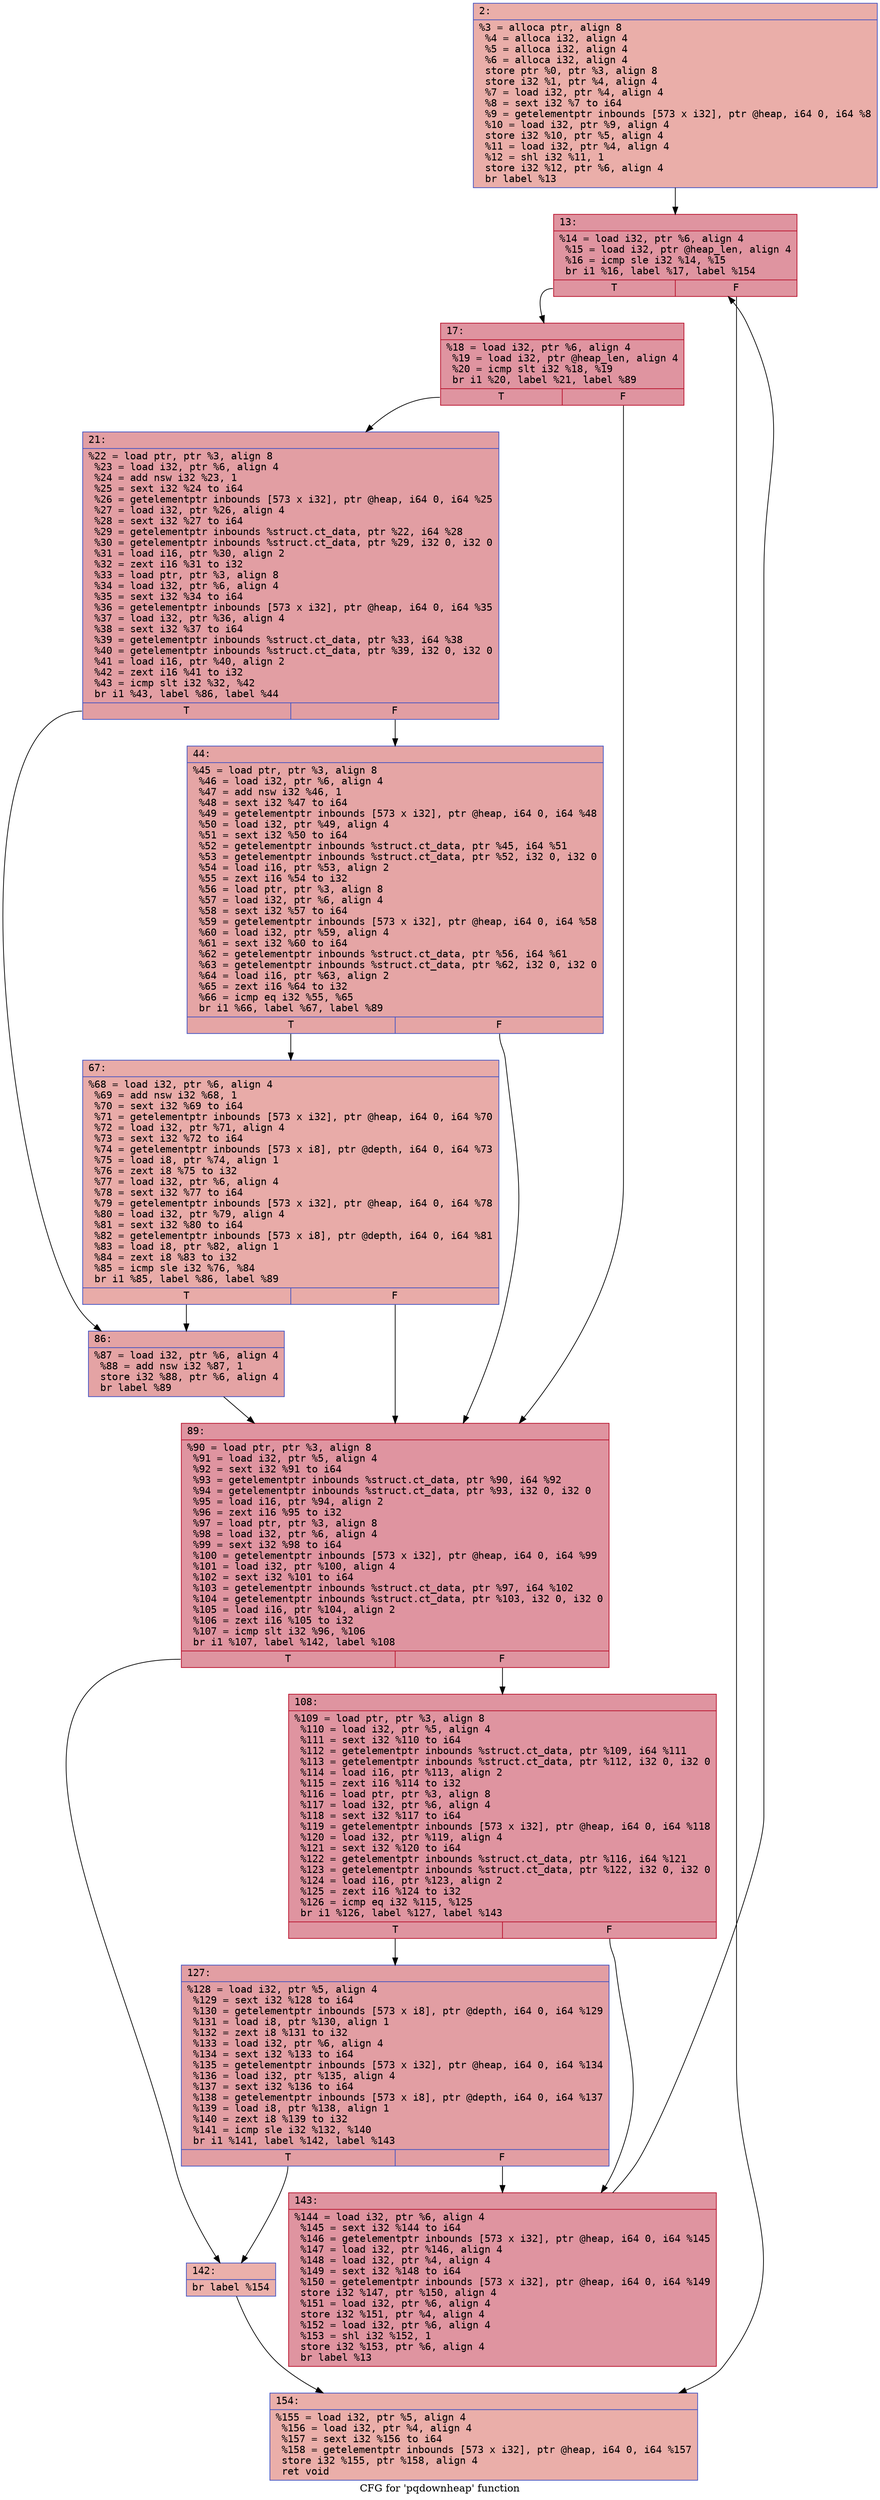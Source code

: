 digraph "CFG for 'pqdownheap' function" {
	label="CFG for 'pqdownheap' function";

	Node0x600001265c70 [shape=record,color="#3d50c3ff", style=filled, fillcolor="#d0473d70" fontname="Courier",label="{2:\l|  %3 = alloca ptr, align 8\l  %4 = alloca i32, align 4\l  %5 = alloca i32, align 4\l  %6 = alloca i32, align 4\l  store ptr %0, ptr %3, align 8\l  store i32 %1, ptr %4, align 4\l  %7 = load i32, ptr %4, align 4\l  %8 = sext i32 %7 to i64\l  %9 = getelementptr inbounds [573 x i32], ptr @heap, i64 0, i64 %8\l  %10 = load i32, ptr %9, align 4\l  store i32 %10, ptr %5, align 4\l  %11 = load i32, ptr %4, align 4\l  %12 = shl i32 %11, 1\l  store i32 %12, ptr %6, align 4\l  br label %13\l}"];
	Node0x600001265c70 -> Node0x600001265d10[tooltip="2 -> 13\nProbability 100.00%" ];
	Node0x600001265d10 [shape=record,color="#b70d28ff", style=filled, fillcolor="#b70d2870" fontname="Courier",label="{13:\l|  %14 = load i32, ptr %6, align 4\l  %15 = load i32, ptr @heap_len, align 4\l  %16 = icmp sle i32 %14, %15\l  br i1 %16, label %17, label %154\l|{<s0>T|<s1>F}}"];
	Node0x600001265d10:s0 -> Node0x600001265d60[tooltip="13 -> 17\nProbability 96.88%" ];
	Node0x600001265d10:s1 -> Node0x600001266080[tooltip="13 -> 154\nProbability 3.12%" ];
	Node0x600001265d60 [shape=record,color="#b70d28ff", style=filled, fillcolor="#b70d2870" fontname="Courier",label="{17:\l|  %18 = load i32, ptr %6, align 4\l  %19 = load i32, ptr @heap_len, align 4\l  %20 = icmp slt i32 %18, %19\l  br i1 %20, label %21, label %89\l|{<s0>T|<s1>F}}"];
	Node0x600001265d60:s0 -> Node0x600001265db0[tooltip="17 -> 21\nProbability 50.00%" ];
	Node0x600001265d60:s1 -> Node0x600001265ef0[tooltip="17 -> 89\nProbability 50.00%" ];
	Node0x600001265db0 [shape=record,color="#3d50c3ff", style=filled, fillcolor="#be242e70" fontname="Courier",label="{21:\l|  %22 = load ptr, ptr %3, align 8\l  %23 = load i32, ptr %6, align 4\l  %24 = add nsw i32 %23, 1\l  %25 = sext i32 %24 to i64\l  %26 = getelementptr inbounds [573 x i32], ptr @heap, i64 0, i64 %25\l  %27 = load i32, ptr %26, align 4\l  %28 = sext i32 %27 to i64\l  %29 = getelementptr inbounds %struct.ct_data, ptr %22, i64 %28\l  %30 = getelementptr inbounds %struct.ct_data, ptr %29, i32 0, i32 0\l  %31 = load i16, ptr %30, align 2\l  %32 = zext i16 %31 to i32\l  %33 = load ptr, ptr %3, align 8\l  %34 = load i32, ptr %6, align 4\l  %35 = sext i32 %34 to i64\l  %36 = getelementptr inbounds [573 x i32], ptr @heap, i64 0, i64 %35\l  %37 = load i32, ptr %36, align 4\l  %38 = sext i32 %37 to i64\l  %39 = getelementptr inbounds %struct.ct_data, ptr %33, i64 %38\l  %40 = getelementptr inbounds %struct.ct_data, ptr %39, i32 0, i32 0\l  %41 = load i16, ptr %40, align 2\l  %42 = zext i16 %41 to i32\l  %43 = icmp slt i32 %32, %42\l  br i1 %43, label %86, label %44\l|{<s0>T|<s1>F}}"];
	Node0x600001265db0:s0 -> Node0x600001265ea0[tooltip="21 -> 86\nProbability 50.00%" ];
	Node0x600001265db0:s1 -> Node0x600001265e00[tooltip="21 -> 44\nProbability 50.00%" ];
	Node0x600001265e00 [shape=record,color="#3d50c3ff", style=filled, fillcolor="#c5333470" fontname="Courier",label="{44:\l|  %45 = load ptr, ptr %3, align 8\l  %46 = load i32, ptr %6, align 4\l  %47 = add nsw i32 %46, 1\l  %48 = sext i32 %47 to i64\l  %49 = getelementptr inbounds [573 x i32], ptr @heap, i64 0, i64 %48\l  %50 = load i32, ptr %49, align 4\l  %51 = sext i32 %50 to i64\l  %52 = getelementptr inbounds %struct.ct_data, ptr %45, i64 %51\l  %53 = getelementptr inbounds %struct.ct_data, ptr %52, i32 0, i32 0\l  %54 = load i16, ptr %53, align 2\l  %55 = zext i16 %54 to i32\l  %56 = load ptr, ptr %3, align 8\l  %57 = load i32, ptr %6, align 4\l  %58 = sext i32 %57 to i64\l  %59 = getelementptr inbounds [573 x i32], ptr @heap, i64 0, i64 %58\l  %60 = load i32, ptr %59, align 4\l  %61 = sext i32 %60 to i64\l  %62 = getelementptr inbounds %struct.ct_data, ptr %56, i64 %61\l  %63 = getelementptr inbounds %struct.ct_data, ptr %62, i32 0, i32 0\l  %64 = load i16, ptr %63, align 2\l  %65 = zext i16 %64 to i32\l  %66 = icmp eq i32 %55, %65\l  br i1 %66, label %67, label %89\l|{<s0>T|<s1>F}}"];
	Node0x600001265e00:s0 -> Node0x600001265e50[tooltip="44 -> 67\nProbability 50.00%" ];
	Node0x600001265e00:s1 -> Node0x600001265ef0[tooltip="44 -> 89\nProbability 50.00%" ];
	Node0x600001265e50 [shape=record,color="#3d50c3ff", style=filled, fillcolor="#cc403a70" fontname="Courier",label="{67:\l|  %68 = load i32, ptr %6, align 4\l  %69 = add nsw i32 %68, 1\l  %70 = sext i32 %69 to i64\l  %71 = getelementptr inbounds [573 x i32], ptr @heap, i64 0, i64 %70\l  %72 = load i32, ptr %71, align 4\l  %73 = sext i32 %72 to i64\l  %74 = getelementptr inbounds [573 x i8], ptr @depth, i64 0, i64 %73\l  %75 = load i8, ptr %74, align 1\l  %76 = zext i8 %75 to i32\l  %77 = load i32, ptr %6, align 4\l  %78 = sext i32 %77 to i64\l  %79 = getelementptr inbounds [573 x i32], ptr @heap, i64 0, i64 %78\l  %80 = load i32, ptr %79, align 4\l  %81 = sext i32 %80 to i64\l  %82 = getelementptr inbounds [573 x i8], ptr @depth, i64 0, i64 %81\l  %83 = load i8, ptr %82, align 1\l  %84 = zext i8 %83 to i32\l  %85 = icmp sle i32 %76, %84\l  br i1 %85, label %86, label %89\l|{<s0>T|<s1>F}}"];
	Node0x600001265e50:s0 -> Node0x600001265ea0[tooltip="67 -> 86\nProbability 50.00%" ];
	Node0x600001265e50:s1 -> Node0x600001265ef0[tooltip="67 -> 89\nProbability 50.00%" ];
	Node0x600001265ea0 [shape=record,color="#3d50c3ff", style=filled, fillcolor="#c32e3170" fontname="Courier",label="{86:\l|  %87 = load i32, ptr %6, align 4\l  %88 = add nsw i32 %87, 1\l  store i32 %88, ptr %6, align 4\l  br label %89\l}"];
	Node0x600001265ea0 -> Node0x600001265ef0[tooltip="86 -> 89\nProbability 100.00%" ];
	Node0x600001265ef0 [shape=record,color="#b70d28ff", style=filled, fillcolor="#b70d2870" fontname="Courier",label="{89:\l|  %90 = load ptr, ptr %3, align 8\l  %91 = load i32, ptr %5, align 4\l  %92 = sext i32 %91 to i64\l  %93 = getelementptr inbounds %struct.ct_data, ptr %90, i64 %92\l  %94 = getelementptr inbounds %struct.ct_data, ptr %93, i32 0, i32 0\l  %95 = load i16, ptr %94, align 2\l  %96 = zext i16 %95 to i32\l  %97 = load ptr, ptr %3, align 8\l  %98 = load i32, ptr %6, align 4\l  %99 = sext i32 %98 to i64\l  %100 = getelementptr inbounds [573 x i32], ptr @heap, i64 0, i64 %99\l  %101 = load i32, ptr %100, align 4\l  %102 = sext i32 %101 to i64\l  %103 = getelementptr inbounds %struct.ct_data, ptr %97, i64 %102\l  %104 = getelementptr inbounds %struct.ct_data, ptr %103, i32 0, i32 0\l  %105 = load i16, ptr %104, align 2\l  %106 = zext i16 %105 to i32\l  %107 = icmp slt i32 %96, %106\l  br i1 %107, label %142, label %108\l|{<s0>T|<s1>F}}"];
	Node0x600001265ef0:s0 -> Node0x600001265fe0[tooltip="89 -> 142\nProbability 3.12%" ];
	Node0x600001265ef0:s1 -> Node0x600001265f40[tooltip="89 -> 108\nProbability 96.88%" ];
	Node0x600001265f40 [shape=record,color="#b70d28ff", style=filled, fillcolor="#b70d2870" fontname="Courier",label="{108:\l|  %109 = load ptr, ptr %3, align 8\l  %110 = load i32, ptr %5, align 4\l  %111 = sext i32 %110 to i64\l  %112 = getelementptr inbounds %struct.ct_data, ptr %109, i64 %111\l  %113 = getelementptr inbounds %struct.ct_data, ptr %112, i32 0, i32 0\l  %114 = load i16, ptr %113, align 2\l  %115 = zext i16 %114 to i32\l  %116 = load ptr, ptr %3, align 8\l  %117 = load i32, ptr %6, align 4\l  %118 = sext i32 %117 to i64\l  %119 = getelementptr inbounds [573 x i32], ptr @heap, i64 0, i64 %118\l  %120 = load i32, ptr %119, align 4\l  %121 = sext i32 %120 to i64\l  %122 = getelementptr inbounds %struct.ct_data, ptr %116, i64 %121\l  %123 = getelementptr inbounds %struct.ct_data, ptr %122, i32 0, i32 0\l  %124 = load i16, ptr %123, align 2\l  %125 = zext i16 %124 to i32\l  %126 = icmp eq i32 %115, %125\l  br i1 %126, label %127, label %143\l|{<s0>T|<s1>F}}"];
	Node0x600001265f40:s0 -> Node0x600001265f90[tooltip="108 -> 127\nProbability 50.00%" ];
	Node0x600001265f40:s1 -> Node0x600001266030[tooltip="108 -> 143\nProbability 50.00%" ];
	Node0x600001265f90 [shape=record,color="#3d50c3ff", style=filled, fillcolor="#be242e70" fontname="Courier",label="{127:\l|  %128 = load i32, ptr %5, align 4\l  %129 = sext i32 %128 to i64\l  %130 = getelementptr inbounds [573 x i8], ptr @depth, i64 0, i64 %129\l  %131 = load i8, ptr %130, align 1\l  %132 = zext i8 %131 to i32\l  %133 = load i32, ptr %6, align 4\l  %134 = sext i32 %133 to i64\l  %135 = getelementptr inbounds [573 x i32], ptr @heap, i64 0, i64 %134\l  %136 = load i32, ptr %135, align 4\l  %137 = sext i32 %136 to i64\l  %138 = getelementptr inbounds [573 x i8], ptr @depth, i64 0, i64 %137\l  %139 = load i8, ptr %138, align 1\l  %140 = zext i8 %139 to i32\l  %141 = icmp sle i32 %132, %140\l  br i1 %141, label %142, label %143\l|{<s0>T|<s1>F}}"];
	Node0x600001265f90:s0 -> Node0x600001265fe0[tooltip="127 -> 142\nProbability 3.12%" ];
	Node0x600001265f90:s1 -> Node0x600001266030[tooltip="127 -> 143\nProbability 96.88%" ];
	Node0x600001265fe0 [shape=record,color="#3d50c3ff", style=filled, fillcolor="#d24b4070" fontname="Courier",label="{142:\l|  br label %154\l}"];
	Node0x600001265fe0 -> Node0x600001266080[tooltip="142 -> 154\nProbability 100.00%" ];
	Node0x600001266030 [shape=record,color="#b70d28ff", style=filled, fillcolor="#b70d2870" fontname="Courier",label="{143:\l|  %144 = load i32, ptr %6, align 4\l  %145 = sext i32 %144 to i64\l  %146 = getelementptr inbounds [573 x i32], ptr @heap, i64 0, i64 %145\l  %147 = load i32, ptr %146, align 4\l  %148 = load i32, ptr %4, align 4\l  %149 = sext i32 %148 to i64\l  %150 = getelementptr inbounds [573 x i32], ptr @heap, i64 0, i64 %149\l  store i32 %147, ptr %150, align 4\l  %151 = load i32, ptr %6, align 4\l  store i32 %151, ptr %4, align 4\l  %152 = load i32, ptr %6, align 4\l  %153 = shl i32 %152, 1\l  store i32 %153, ptr %6, align 4\l  br label %13\l}"];
	Node0x600001266030 -> Node0x600001265d10[tooltip="143 -> 13\nProbability 100.00%" ];
	Node0x600001266080 [shape=record,color="#3d50c3ff", style=filled, fillcolor="#d0473d70" fontname="Courier",label="{154:\l|  %155 = load i32, ptr %5, align 4\l  %156 = load i32, ptr %4, align 4\l  %157 = sext i32 %156 to i64\l  %158 = getelementptr inbounds [573 x i32], ptr @heap, i64 0, i64 %157\l  store i32 %155, ptr %158, align 4\l  ret void\l}"];
}
